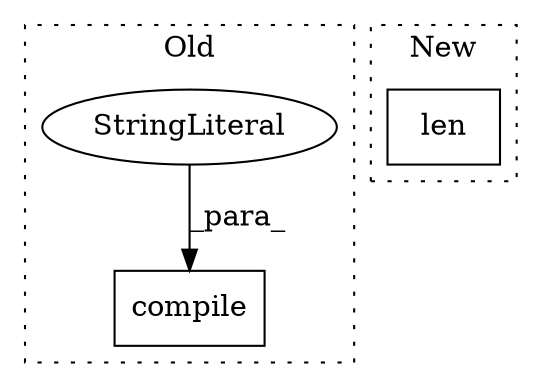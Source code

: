 digraph G {
subgraph cluster0 {
1 [label="compile" a="32" s="1436,1474" l="8,1" shape="box"];
3 [label="StringLiteral" a="45" s="1444" l="30" shape="ellipse"];
label = "Old";
style="dotted";
}
subgraph cluster1 {
2 [label="len" a="32" s="1622,1639" l="4,1" shape="box"];
label = "New";
style="dotted";
}
3 -> 1 [label="_para_"];
}